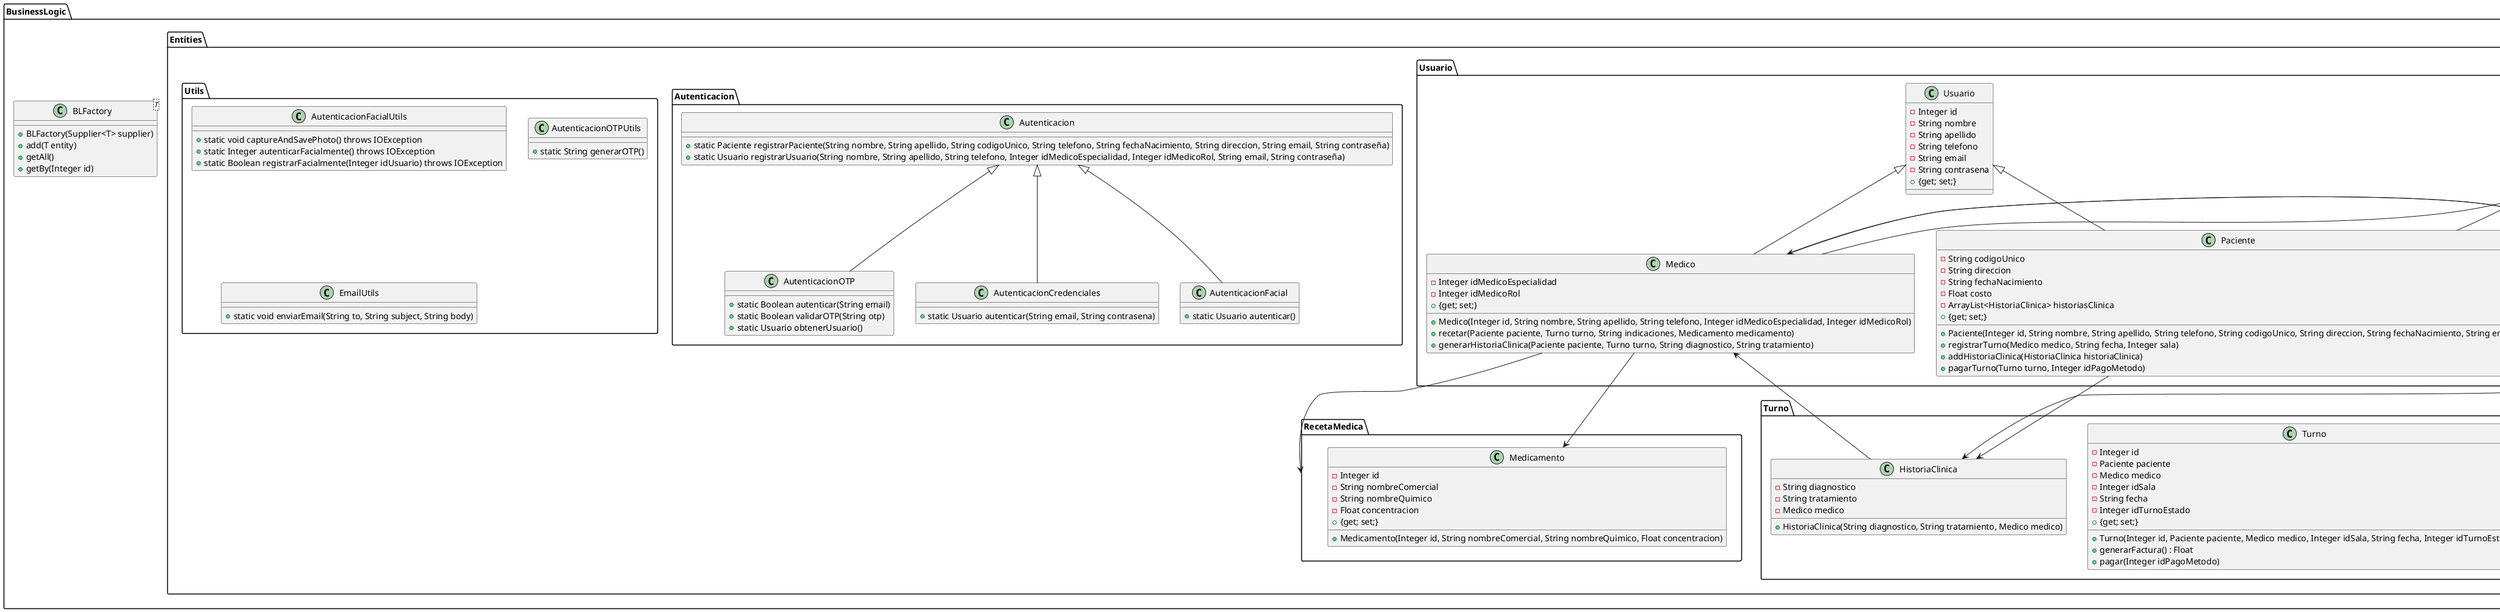 @startuml

package "BusinessLogic.Entities.Usuario" {
    class Usuario {
        - Integer id
        - String nombre
        - String apellido
        - String telefono
        - String email
        - String contrasena
        + {get; set;}
    }

    class Medico extends Usuario {
        - Integer idMedicoEspecialidad
        - Integer idMedicoRol
        + Medico(Integer id, String nombre, String apellido, String telefono, Integer idMedicoEspecialidad, Integer idMedicoRol)
        + recetar(Paciente paciente, Turno turno, String indicaciones, Medicamento medicamento)
        + generarHistoriaClinica(Paciente paciente, Turno turno, String diagnostico, String tratamiento)
        + {get; set;}
    }

    class Paciente extends Usuario {
        - String codigoUnico
        - String direccion
        - String fechaNacimiento
        - Float costo
        - ArrayList<HistoriaClinica> historiasClinica
        + Paciente(Integer id, String nombre, String apellido, String telefono, String codigoUnico, String direccion, String fechaNacimiento, String email)
        + registrarTurno(Medico medico, String fecha, Integer sala)
        + addHistoriaClinica(HistoriaClinica historiaClinica)
        + pagarTurno(Turno turno, Integer idPagoMetodo)
        + {get; set;}
    }
}

package "BusinessLogic.Entities.Turno" {
    class Turno {
        - Integer id
        - Paciente paciente
        - Medico medico
        - Integer idSala
        - String fecha
        - Integer idTurnoEstado
        + Turno(Integer id, Paciente paciente, Medico medico, Integer idSala, String fecha, Integer idTurnoEstado)
        + generarFactura() : Float
        + pagar(Integer idPagoMetodo)
        + {get; set;}
    }

    class HistoriaClinica {
        - String diagnostico
        - String tratamiento
        - Medico medico
        + HistoriaClinica(String diagnostico, String tratamiento, Medico medico)
    }
}

package "BusinessLogic.Entities.RecetaMedica" {
    class Medicamento {
        - Integer id
        - String nombreComercial
        - String nombreQuimico
        - Float concentracion
        + Medicamento(Integer id, String nombreComercial, String nombreQuimico, Float concentracion)
        + {get; set;}
    }
}

package "BusinessLogic.Entities.Autenticacion" {
    class Autenticacion {
        + static Paciente registrarPaciente(String nombre, String apellido, String codigoUnico, String telefono, String fechaNacimiento, String direccion, String email, String contraseña)
        + static Usuario registrarUsuario(String nombre, String apellido, String telefono, Integer idMedicoEspecialidad, Integer idMedicoRol, String email, String contraseña)
    }

    class AutenticacionCredenciales extends Autenticacion {
        + static Usuario autenticar(String email, String contrasena)
    }

    class AutenticacionFacial extends Autenticacion {
        + static Usuario autenticar()
    }

    class AutenticacionOTP extends Autenticacion {
        + static Boolean autenticar(String email)
        + static Boolean validarOTP(String otp)
        + static Usuario obtenerUsuario()
    }
}

package "BusinessLogic.Entities.Utils" {
    class AutenticacionFacialUtils {
        + static void captureAndSavePhoto() throws IOException
        + static Integer autenticarFacialmente() throws IOException
        + static Boolean registrarFacialmente(Integer idUsuario) throws IOException
    }
     class AutenticacionOTPUtils {
        +static String generarOTP()
    }

    class EmailUtils {
        +static void enviarEmail(String to, String subject, String body)
    }
}




package "BusinessLogic" {
    class BLFactory<T> {
        + BLFactory(Supplier<T> supplier)
        + add(T entity)
        + getAll()
        + getBy(Integer id)
    }
}

package "Framework" {
    class PoliSaludException {
        + PoliSaludException(String message, String className, String methodName)
    }
}



Usuario <|-- Medico
Usuario <|-- Paciente
Turno --> Paciente
Turno --> Medico
Turno --> HistoriaClinica
HistoriaClinica --> Medico
Paciente --> HistoriaClinica
Medico --> Medicamento
Medico --> RecetaMedica
Medico --> Turno
Paciente --> Turno


@enduml